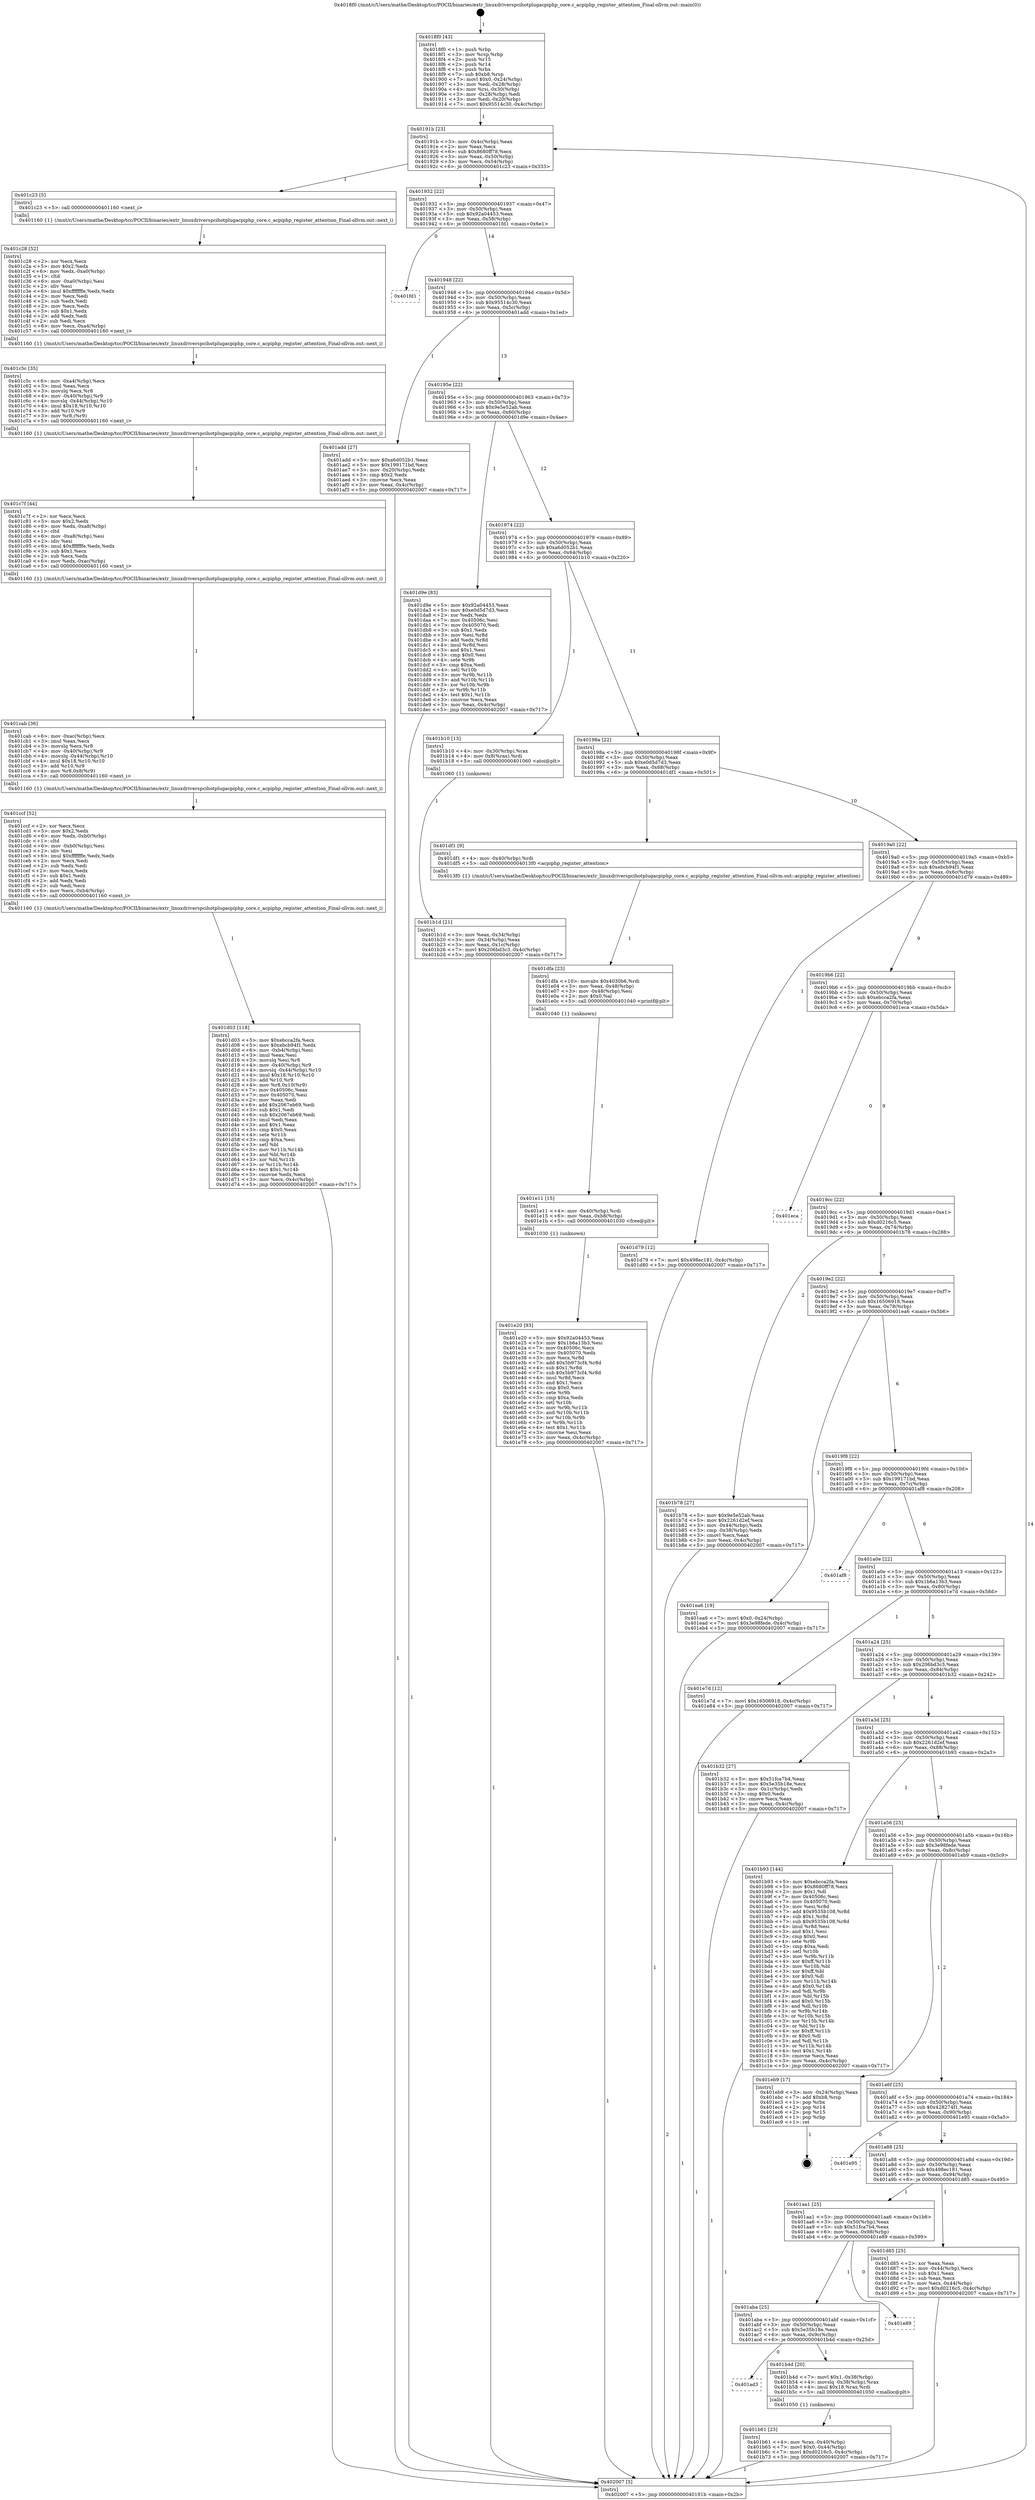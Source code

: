 digraph "0x4018f0" {
  label = "0x4018f0 (/mnt/c/Users/mathe/Desktop/tcc/POCII/binaries/extr_linuxdriverspcihotplugacpiphp_core.c_acpiphp_register_attention_Final-ollvm.out::main(0))"
  labelloc = "t"
  node[shape=record]

  Entry [label="",width=0.3,height=0.3,shape=circle,fillcolor=black,style=filled]
  "0x40191b" [label="{
     0x40191b [23]\l
     | [instrs]\l
     &nbsp;&nbsp;0x40191b \<+3\>: mov -0x4c(%rbp),%eax\l
     &nbsp;&nbsp;0x40191e \<+2\>: mov %eax,%ecx\l
     &nbsp;&nbsp;0x401920 \<+6\>: sub $0x8680ff78,%ecx\l
     &nbsp;&nbsp;0x401926 \<+3\>: mov %eax,-0x50(%rbp)\l
     &nbsp;&nbsp;0x401929 \<+3\>: mov %ecx,-0x54(%rbp)\l
     &nbsp;&nbsp;0x40192c \<+6\>: je 0000000000401c23 \<main+0x333\>\l
  }"]
  "0x401c23" [label="{
     0x401c23 [5]\l
     | [instrs]\l
     &nbsp;&nbsp;0x401c23 \<+5\>: call 0000000000401160 \<next_i\>\l
     | [calls]\l
     &nbsp;&nbsp;0x401160 \{1\} (/mnt/c/Users/mathe/Desktop/tcc/POCII/binaries/extr_linuxdriverspcihotplugacpiphp_core.c_acpiphp_register_attention_Final-ollvm.out::next_i)\l
  }"]
  "0x401932" [label="{
     0x401932 [22]\l
     | [instrs]\l
     &nbsp;&nbsp;0x401932 \<+5\>: jmp 0000000000401937 \<main+0x47\>\l
     &nbsp;&nbsp;0x401937 \<+3\>: mov -0x50(%rbp),%eax\l
     &nbsp;&nbsp;0x40193a \<+5\>: sub $0x92a04453,%eax\l
     &nbsp;&nbsp;0x40193f \<+3\>: mov %eax,-0x58(%rbp)\l
     &nbsp;&nbsp;0x401942 \<+6\>: je 0000000000401fd1 \<main+0x6e1\>\l
  }"]
  Exit [label="",width=0.3,height=0.3,shape=circle,fillcolor=black,style=filled,peripheries=2]
  "0x401fd1" [label="{
     0x401fd1\l
  }", style=dashed]
  "0x401948" [label="{
     0x401948 [22]\l
     | [instrs]\l
     &nbsp;&nbsp;0x401948 \<+5\>: jmp 000000000040194d \<main+0x5d\>\l
     &nbsp;&nbsp;0x40194d \<+3\>: mov -0x50(%rbp),%eax\l
     &nbsp;&nbsp;0x401950 \<+5\>: sub $0x95514c30,%eax\l
     &nbsp;&nbsp;0x401955 \<+3\>: mov %eax,-0x5c(%rbp)\l
     &nbsp;&nbsp;0x401958 \<+6\>: je 0000000000401add \<main+0x1ed\>\l
  }"]
  "0x401e20" [label="{
     0x401e20 [93]\l
     | [instrs]\l
     &nbsp;&nbsp;0x401e20 \<+5\>: mov $0x92a04453,%eax\l
     &nbsp;&nbsp;0x401e25 \<+5\>: mov $0x1b6a13b3,%esi\l
     &nbsp;&nbsp;0x401e2a \<+7\>: mov 0x40506c,%ecx\l
     &nbsp;&nbsp;0x401e31 \<+7\>: mov 0x405070,%edx\l
     &nbsp;&nbsp;0x401e38 \<+3\>: mov %ecx,%r8d\l
     &nbsp;&nbsp;0x401e3b \<+7\>: add $0x5b973cf4,%r8d\l
     &nbsp;&nbsp;0x401e42 \<+4\>: sub $0x1,%r8d\l
     &nbsp;&nbsp;0x401e46 \<+7\>: sub $0x5b973cf4,%r8d\l
     &nbsp;&nbsp;0x401e4d \<+4\>: imul %r8d,%ecx\l
     &nbsp;&nbsp;0x401e51 \<+3\>: and $0x1,%ecx\l
     &nbsp;&nbsp;0x401e54 \<+3\>: cmp $0x0,%ecx\l
     &nbsp;&nbsp;0x401e57 \<+4\>: sete %r9b\l
     &nbsp;&nbsp;0x401e5b \<+3\>: cmp $0xa,%edx\l
     &nbsp;&nbsp;0x401e5e \<+4\>: setl %r10b\l
     &nbsp;&nbsp;0x401e62 \<+3\>: mov %r9b,%r11b\l
     &nbsp;&nbsp;0x401e65 \<+3\>: and %r10b,%r11b\l
     &nbsp;&nbsp;0x401e68 \<+3\>: xor %r10b,%r9b\l
     &nbsp;&nbsp;0x401e6b \<+3\>: or %r9b,%r11b\l
     &nbsp;&nbsp;0x401e6e \<+4\>: test $0x1,%r11b\l
     &nbsp;&nbsp;0x401e72 \<+3\>: cmovne %esi,%eax\l
     &nbsp;&nbsp;0x401e75 \<+3\>: mov %eax,-0x4c(%rbp)\l
     &nbsp;&nbsp;0x401e78 \<+5\>: jmp 0000000000402007 \<main+0x717\>\l
  }"]
  "0x401add" [label="{
     0x401add [27]\l
     | [instrs]\l
     &nbsp;&nbsp;0x401add \<+5\>: mov $0xa6d052b1,%eax\l
     &nbsp;&nbsp;0x401ae2 \<+5\>: mov $0x199171bd,%ecx\l
     &nbsp;&nbsp;0x401ae7 \<+3\>: mov -0x20(%rbp),%edx\l
     &nbsp;&nbsp;0x401aea \<+3\>: cmp $0x2,%edx\l
     &nbsp;&nbsp;0x401aed \<+3\>: cmovne %ecx,%eax\l
     &nbsp;&nbsp;0x401af0 \<+3\>: mov %eax,-0x4c(%rbp)\l
     &nbsp;&nbsp;0x401af3 \<+5\>: jmp 0000000000402007 \<main+0x717\>\l
  }"]
  "0x40195e" [label="{
     0x40195e [22]\l
     | [instrs]\l
     &nbsp;&nbsp;0x40195e \<+5\>: jmp 0000000000401963 \<main+0x73\>\l
     &nbsp;&nbsp;0x401963 \<+3\>: mov -0x50(%rbp),%eax\l
     &nbsp;&nbsp;0x401966 \<+5\>: sub $0x9e5e52ab,%eax\l
     &nbsp;&nbsp;0x40196b \<+3\>: mov %eax,-0x60(%rbp)\l
     &nbsp;&nbsp;0x40196e \<+6\>: je 0000000000401d9e \<main+0x4ae\>\l
  }"]
  "0x402007" [label="{
     0x402007 [5]\l
     | [instrs]\l
     &nbsp;&nbsp;0x402007 \<+5\>: jmp 000000000040191b \<main+0x2b\>\l
  }"]
  "0x4018f0" [label="{
     0x4018f0 [43]\l
     | [instrs]\l
     &nbsp;&nbsp;0x4018f0 \<+1\>: push %rbp\l
     &nbsp;&nbsp;0x4018f1 \<+3\>: mov %rsp,%rbp\l
     &nbsp;&nbsp;0x4018f4 \<+2\>: push %r15\l
     &nbsp;&nbsp;0x4018f6 \<+2\>: push %r14\l
     &nbsp;&nbsp;0x4018f8 \<+1\>: push %rbx\l
     &nbsp;&nbsp;0x4018f9 \<+7\>: sub $0xb8,%rsp\l
     &nbsp;&nbsp;0x401900 \<+7\>: movl $0x0,-0x24(%rbp)\l
     &nbsp;&nbsp;0x401907 \<+3\>: mov %edi,-0x28(%rbp)\l
     &nbsp;&nbsp;0x40190a \<+4\>: mov %rsi,-0x30(%rbp)\l
     &nbsp;&nbsp;0x40190e \<+3\>: mov -0x28(%rbp),%edi\l
     &nbsp;&nbsp;0x401911 \<+3\>: mov %edi,-0x20(%rbp)\l
     &nbsp;&nbsp;0x401914 \<+7\>: movl $0x95514c30,-0x4c(%rbp)\l
  }"]
  "0x401e11" [label="{
     0x401e11 [15]\l
     | [instrs]\l
     &nbsp;&nbsp;0x401e11 \<+4\>: mov -0x40(%rbp),%rdi\l
     &nbsp;&nbsp;0x401e15 \<+6\>: mov %eax,-0xb8(%rbp)\l
     &nbsp;&nbsp;0x401e1b \<+5\>: call 0000000000401030 \<free@plt\>\l
     | [calls]\l
     &nbsp;&nbsp;0x401030 \{1\} (unknown)\l
  }"]
  "0x401d9e" [label="{
     0x401d9e [83]\l
     | [instrs]\l
     &nbsp;&nbsp;0x401d9e \<+5\>: mov $0x92a04453,%eax\l
     &nbsp;&nbsp;0x401da3 \<+5\>: mov $0xe0d5d7d3,%ecx\l
     &nbsp;&nbsp;0x401da8 \<+2\>: xor %edx,%edx\l
     &nbsp;&nbsp;0x401daa \<+7\>: mov 0x40506c,%esi\l
     &nbsp;&nbsp;0x401db1 \<+7\>: mov 0x405070,%edi\l
     &nbsp;&nbsp;0x401db8 \<+3\>: sub $0x1,%edx\l
     &nbsp;&nbsp;0x401dbb \<+3\>: mov %esi,%r8d\l
     &nbsp;&nbsp;0x401dbe \<+3\>: add %edx,%r8d\l
     &nbsp;&nbsp;0x401dc1 \<+4\>: imul %r8d,%esi\l
     &nbsp;&nbsp;0x401dc5 \<+3\>: and $0x1,%esi\l
     &nbsp;&nbsp;0x401dc8 \<+3\>: cmp $0x0,%esi\l
     &nbsp;&nbsp;0x401dcb \<+4\>: sete %r9b\l
     &nbsp;&nbsp;0x401dcf \<+3\>: cmp $0xa,%edi\l
     &nbsp;&nbsp;0x401dd2 \<+4\>: setl %r10b\l
     &nbsp;&nbsp;0x401dd6 \<+3\>: mov %r9b,%r11b\l
     &nbsp;&nbsp;0x401dd9 \<+3\>: and %r10b,%r11b\l
     &nbsp;&nbsp;0x401ddc \<+3\>: xor %r10b,%r9b\l
     &nbsp;&nbsp;0x401ddf \<+3\>: or %r9b,%r11b\l
     &nbsp;&nbsp;0x401de2 \<+4\>: test $0x1,%r11b\l
     &nbsp;&nbsp;0x401de6 \<+3\>: cmovne %ecx,%eax\l
     &nbsp;&nbsp;0x401de9 \<+3\>: mov %eax,-0x4c(%rbp)\l
     &nbsp;&nbsp;0x401dec \<+5\>: jmp 0000000000402007 \<main+0x717\>\l
  }"]
  "0x401974" [label="{
     0x401974 [22]\l
     | [instrs]\l
     &nbsp;&nbsp;0x401974 \<+5\>: jmp 0000000000401979 \<main+0x89\>\l
     &nbsp;&nbsp;0x401979 \<+3\>: mov -0x50(%rbp),%eax\l
     &nbsp;&nbsp;0x40197c \<+5\>: sub $0xa6d052b1,%eax\l
     &nbsp;&nbsp;0x401981 \<+3\>: mov %eax,-0x64(%rbp)\l
     &nbsp;&nbsp;0x401984 \<+6\>: je 0000000000401b10 \<main+0x220\>\l
  }"]
  "0x401dfa" [label="{
     0x401dfa [23]\l
     | [instrs]\l
     &nbsp;&nbsp;0x401dfa \<+10\>: movabs $0x4030b6,%rdi\l
     &nbsp;&nbsp;0x401e04 \<+3\>: mov %eax,-0x48(%rbp)\l
     &nbsp;&nbsp;0x401e07 \<+3\>: mov -0x48(%rbp),%esi\l
     &nbsp;&nbsp;0x401e0a \<+2\>: mov $0x0,%al\l
     &nbsp;&nbsp;0x401e0c \<+5\>: call 0000000000401040 \<printf@plt\>\l
     | [calls]\l
     &nbsp;&nbsp;0x401040 \{1\} (unknown)\l
  }"]
  "0x401b10" [label="{
     0x401b10 [13]\l
     | [instrs]\l
     &nbsp;&nbsp;0x401b10 \<+4\>: mov -0x30(%rbp),%rax\l
     &nbsp;&nbsp;0x401b14 \<+4\>: mov 0x8(%rax),%rdi\l
     &nbsp;&nbsp;0x401b18 \<+5\>: call 0000000000401060 \<atoi@plt\>\l
     | [calls]\l
     &nbsp;&nbsp;0x401060 \{1\} (unknown)\l
  }"]
  "0x40198a" [label="{
     0x40198a [22]\l
     | [instrs]\l
     &nbsp;&nbsp;0x40198a \<+5\>: jmp 000000000040198f \<main+0x9f\>\l
     &nbsp;&nbsp;0x40198f \<+3\>: mov -0x50(%rbp),%eax\l
     &nbsp;&nbsp;0x401992 \<+5\>: sub $0xe0d5d7d3,%eax\l
     &nbsp;&nbsp;0x401997 \<+3\>: mov %eax,-0x68(%rbp)\l
     &nbsp;&nbsp;0x40199a \<+6\>: je 0000000000401df1 \<main+0x501\>\l
  }"]
  "0x401b1d" [label="{
     0x401b1d [21]\l
     | [instrs]\l
     &nbsp;&nbsp;0x401b1d \<+3\>: mov %eax,-0x34(%rbp)\l
     &nbsp;&nbsp;0x401b20 \<+3\>: mov -0x34(%rbp),%eax\l
     &nbsp;&nbsp;0x401b23 \<+3\>: mov %eax,-0x1c(%rbp)\l
     &nbsp;&nbsp;0x401b26 \<+7\>: movl $0x206bd3c3,-0x4c(%rbp)\l
     &nbsp;&nbsp;0x401b2d \<+5\>: jmp 0000000000402007 \<main+0x717\>\l
  }"]
  "0x401d03" [label="{
     0x401d03 [118]\l
     | [instrs]\l
     &nbsp;&nbsp;0x401d03 \<+5\>: mov $0xebcca2fa,%ecx\l
     &nbsp;&nbsp;0x401d08 \<+5\>: mov $0xebcb94f1,%edx\l
     &nbsp;&nbsp;0x401d0d \<+6\>: mov -0xb4(%rbp),%esi\l
     &nbsp;&nbsp;0x401d13 \<+3\>: imul %eax,%esi\l
     &nbsp;&nbsp;0x401d16 \<+3\>: movslq %esi,%r8\l
     &nbsp;&nbsp;0x401d19 \<+4\>: mov -0x40(%rbp),%r9\l
     &nbsp;&nbsp;0x401d1d \<+4\>: movslq -0x44(%rbp),%r10\l
     &nbsp;&nbsp;0x401d21 \<+4\>: imul $0x18,%r10,%r10\l
     &nbsp;&nbsp;0x401d25 \<+3\>: add %r10,%r9\l
     &nbsp;&nbsp;0x401d28 \<+4\>: mov %r8,0x10(%r9)\l
     &nbsp;&nbsp;0x401d2c \<+7\>: mov 0x40506c,%eax\l
     &nbsp;&nbsp;0x401d33 \<+7\>: mov 0x405070,%esi\l
     &nbsp;&nbsp;0x401d3a \<+2\>: mov %eax,%edi\l
     &nbsp;&nbsp;0x401d3c \<+6\>: add $0x2067eb69,%edi\l
     &nbsp;&nbsp;0x401d42 \<+3\>: sub $0x1,%edi\l
     &nbsp;&nbsp;0x401d45 \<+6\>: sub $0x2067eb69,%edi\l
     &nbsp;&nbsp;0x401d4b \<+3\>: imul %edi,%eax\l
     &nbsp;&nbsp;0x401d4e \<+3\>: and $0x1,%eax\l
     &nbsp;&nbsp;0x401d51 \<+3\>: cmp $0x0,%eax\l
     &nbsp;&nbsp;0x401d54 \<+4\>: sete %r11b\l
     &nbsp;&nbsp;0x401d58 \<+3\>: cmp $0xa,%esi\l
     &nbsp;&nbsp;0x401d5b \<+3\>: setl %bl\l
     &nbsp;&nbsp;0x401d5e \<+3\>: mov %r11b,%r14b\l
     &nbsp;&nbsp;0x401d61 \<+3\>: and %bl,%r14b\l
     &nbsp;&nbsp;0x401d64 \<+3\>: xor %bl,%r11b\l
     &nbsp;&nbsp;0x401d67 \<+3\>: or %r11b,%r14b\l
     &nbsp;&nbsp;0x401d6a \<+4\>: test $0x1,%r14b\l
     &nbsp;&nbsp;0x401d6e \<+3\>: cmovne %edx,%ecx\l
     &nbsp;&nbsp;0x401d71 \<+3\>: mov %ecx,-0x4c(%rbp)\l
     &nbsp;&nbsp;0x401d74 \<+5\>: jmp 0000000000402007 \<main+0x717\>\l
  }"]
  "0x401df1" [label="{
     0x401df1 [9]\l
     | [instrs]\l
     &nbsp;&nbsp;0x401df1 \<+4\>: mov -0x40(%rbp),%rdi\l
     &nbsp;&nbsp;0x401df5 \<+5\>: call 00000000004013f0 \<acpiphp_register_attention\>\l
     | [calls]\l
     &nbsp;&nbsp;0x4013f0 \{1\} (/mnt/c/Users/mathe/Desktop/tcc/POCII/binaries/extr_linuxdriverspcihotplugacpiphp_core.c_acpiphp_register_attention_Final-ollvm.out::acpiphp_register_attention)\l
  }"]
  "0x4019a0" [label="{
     0x4019a0 [22]\l
     | [instrs]\l
     &nbsp;&nbsp;0x4019a0 \<+5\>: jmp 00000000004019a5 \<main+0xb5\>\l
     &nbsp;&nbsp;0x4019a5 \<+3\>: mov -0x50(%rbp),%eax\l
     &nbsp;&nbsp;0x4019a8 \<+5\>: sub $0xebcb94f1,%eax\l
     &nbsp;&nbsp;0x4019ad \<+3\>: mov %eax,-0x6c(%rbp)\l
     &nbsp;&nbsp;0x4019b0 \<+6\>: je 0000000000401d79 \<main+0x489\>\l
  }"]
  "0x401ccf" [label="{
     0x401ccf [52]\l
     | [instrs]\l
     &nbsp;&nbsp;0x401ccf \<+2\>: xor %ecx,%ecx\l
     &nbsp;&nbsp;0x401cd1 \<+5\>: mov $0x2,%edx\l
     &nbsp;&nbsp;0x401cd6 \<+6\>: mov %edx,-0xb0(%rbp)\l
     &nbsp;&nbsp;0x401cdc \<+1\>: cltd\l
     &nbsp;&nbsp;0x401cdd \<+6\>: mov -0xb0(%rbp),%esi\l
     &nbsp;&nbsp;0x401ce3 \<+2\>: idiv %esi\l
     &nbsp;&nbsp;0x401ce5 \<+6\>: imul $0xfffffffe,%edx,%edx\l
     &nbsp;&nbsp;0x401ceb \<+2\>: mov %ecx,%edi\l
     &nbsp;&nbsp;0x401ced \<+2\>: sub %edx,%edi\l
     &nbsp;&nbsp;0x401cef \<+2\>: mov %ecx,%edx\l
     &nbsp;&nbsp;0x401cf1 \<+3\>: sub $0x1,%edx\l
     &nbsp;&nbsp;0x401cf4 \<+2\>: add %edx,%edi\l
     &nbsp;&nbsp;0x401cf6 \<+2\>: sub %edi,%ecx\l
     &nbsp;&nbsp;0x401cf8 \<+6\>: mov %ecx,-0xb4(%rbp)\l
     &nbsp;&nbsp;0x401cfe \<+5\>: call 0000000000401160 \<next_i\>\l
     | [calls]\l
     &nbsp;&nbsp;0x401160 \{1\} (/mnt/c/Users/mathe/Desktop/tcc/POCII/binaries/extr_linuxdriverspcihotplugacpiphp_core.c_acpiphp_register_attention_Final-ollvm.out::next_i)\l
  }"]
  "0x401d79" [label="{
     0x401d79 [12]\l
     | [instrs]\l
     &nbsp;&nbsp;0x401d79 \<+7\>: movl $0x498ec181,-0x4c(%rbp)\l
     &nbsp;&nbsp;0x401d80 \<+5\>: jmp 0000000000402007 \<main+0x717\>\l
  }"]
  "0x4019b6" [label="{
     0x4019b6 [22]\l
     | [instrs]\l
     &nbsp;&nbsp;0x4019b6 \<+5\>: jmp 00000000004019bb \<main+0xcb\>\l
     &nbsp;&nbsp;0x4019bb \<+3\>: mov -0x50(%rbp),%eax\l
     &nbsp;&nbsp;0x4019be \<+5\>: sub $0xebcca2fa,%eax\l
     &nbsp;&nbsp;0x4019c3 \<+3\>: mov %eax,-0x70(%rbp)\l
     &nbsp;&nbsp;0x4019c6 \<+6\>: je 0000000000401eca \<main+0x5da\>\l
  }"]
  "0x401cab" [label="{
     0x401cab [36]\l
     | [instrs]\l
     &nbsp;&nbsp;0x401cab \<+6\>: mov -0xac(%rbp),%ecx\l
     &nbsp;&nbsp;0x401cb1 \<+3\>: imul %eax,%ecx\l
     &nbsp;&nbsp;0x401cb4 \<+3\>: movslq %ecx,%r8\l
     &nbsp;&nbsp;0x401cb7 \<+4\>: mov -0x40(%rbp),%r9\l
     &nbsp;&nbsp;0x401cbb \<+4\>: movslq -0x44(%rbp),%r10\l
     &nbsp;&nbsp;0x401cbf \<+4\>: imul $0x18,%r10,%r10\l
     &nbsp;&nbsp;0x401cc3 \<+3\>: add %r10,%r9\l
     &nbsp;&nbsp;0x401cc6 \<+4\>: mov %r8,0x8(%r9)\l
     &nbsp;&nbsp;0x401cca \<+5\>: call 0000000000401160 \<next_i\>\l
     | [calls]\l
     &nbsp;&nbsp;0x401160 \{1\} (/mnt/c/Users/mathe/Desktop/tcc/POCII/binaries/extr_linuxdriverspcihotplugacpiphp_core.c_acpiphp_register_attention_Final-ollvm.out::next_i)\l
  }"]
  "0x401eca" [label="{
     0x401eca\l
  }", style=dashed]
  "0x4019cc" [label="{
     0x4019cc [22]\l
     | [instrs]\l
     &nbsp;&nbsp;0x4019cc \<+5\>: jmp 00000000004019d1 \<main+0xe1\>\l
     &nbsp;&nbsp;0x4019d1 \<+3\>: mov -0x50(%rbp),%eax\l
     &nbsp;&nbsp;0x4019d4 \<+5\>: sub $0xd0216c5,%eax\l
     &nbsp;&nbsp;0x4019d9 \<+3\>: mov %eax,-0x74(%rbp)\l
     &nbsp;&nbsp;0x4019dc \<+6\>: je 0000000000401b78 \<main+0x288\>\l
  }"]
  "0x401c7f" [label="{
     0x401c7f [44]\l
     | [instrs]\l
     &nbsp;&nbsp;0x401c7f \<+2\>: xor %ecx,%ecx\l
     &nbsp;&nbsp;0x401c81 \<+5\>: mov $0x2,%edx\l
     &nbsp;&nbsp;0x401c86 \<+6\>: mov %edx,-0xa8(%rbp)\l
     &nbsp;&nbsp;0x401c8c \<+1\>: cltd\l
     &nbsp;&nbsp;0x401c8d \<+6\>: mov -0xa8(%rbp),%esi\l
     &nbsp;&nbsp;0x401c93 \<+2\>: idiv %esi\l
     &nbsp;&nbsp;0x401c95 \<+6\>: imul $0xfffffffe,%edx,%edx\l
     &nbsp;&nbsp;0x401c9b \<+3\>: sub $0x1,%ecx\l
     &nbsp;&nbsp;0x401c9e \<+2\>: sub %ecx,%edx\l
     &nbsp;&nbsp;0x401ca0 \<+6\>: mov %edx,-0xac(%rbp)\l
     &nbsp;&nbsp;0x401ca6 \<+5\>: call 0000000000401160 \<next_i\>\l
     | [calls]\l
     &nbsp;&nbsp;0x401160 \{1\} (/mnt/c/Users/mathe/Desktop/tcc/POCII/binaries/extr_linuxdriverspcihotplugacpiphp_core.c_acpiphp_register_attention_Final-ollvm.out::next_i)\l
  }"]
  "0x401b78" [label="{
     0x401b78 [27]\l
     | [instrs]\l
     &nbsp;&nbsp;0x401b78 \<+5\>: mov $0x9e5e52ab,%eax\l
     &nbsp;&nbsp;0x401b7d \<+5\>: mov $0x2261d2ef,%ecx\l
     &nbsp;&nbsp;0x401b82 \<+3\>: mov -0x44(%rbp),%edx\l
     &nbsp;&nbsp;0x401b85 \<+3\>: cmp -0x38(%rbp),%edx\l
     &nbsp;&nbsp;0x401b88 \<+3\>: cmovl %ecx,%eax\l
     &nbsp;&nbsp;0x401b8b \<+3\>: mov %eax,-0x4c(%rbp)\l
     &nbsp;&nbsp;0x401b8e \<+5\>: jmp 0000000000402007 \<main+0x717\>\l
  }"]
  "0x4019e2" [label="{
     0x4019e2 [22]\l
     | [instrs]\l
     &nbsp;&nbsp;0x4019e2 \<+5\>: jmp 00000000004019e7 \<main+0xf7\>\l
     &nbsp;&nbsp;0x4019e7 \<+3\>: mov -0x50(%rbp),%eax\l
     &nbsp;&nbsp;0x4019ea \<+5\>: sub $0x16506918,%eax\l
     &nbsp;&nbsp;0x4019ef \<+3\>: mov %eax,-0x78(%rbp)\l
     &nbsp;&nbsp;0x4019f2 \<+6\>: je 0000000000401ea6 \<main+0x5b6\>\l
  }"]
  "0x401c5c" [label="{
     0x401c5c [35]\l
     | [instrs]\l
     &nbsp;&nbsp;0x401c5c \<+6\>: mov -0xa4(%rbp),%ecx\l
     &nbsp;&nbsp;0x401c62 \<+3\>: imul %eax,%ecx\l
     &nbsp;&nbsp;0x401c65 \<+3\>: movslq %ecx,%r8\l
     &nbsp;&nbsp;0x401c68 \<+4\>: mov -0x40(%rbp),%r9\l
     &nbsp;&nbsp;0x401c6c \<+4\>: movslq -0x44(%rbp),%r10\l
     &nbsp;&nbsp;0x401c70 \<+4\>: imul $0x18,%r10,%r10\l
     &nbsp;&nbsp;0x401c74 \<+3\>: add %r10,%r9\l
     &nbsp;&nbsp;0x401c77 \<+3\>: mov %r8,(%r9)\l
     &nbsp;&nbsp;0x401c7a \<+5\>: call 0000000000401160 \<next_i\>\l
     | [calls]\l
     &nbsp;&nbsp;0x401160 \{1\} (/mnt/c/Users/mathe/Desktop/tcc/POCII/binaries/extr_linuxdriverspcihotplugacpiphp_core.c_acpiphp_register_attention_Final-ollvm.out::next_i)\l
  }"]
  "0x401ea6" [label="{
     0x401ea6 [19]\l
     | [instrs]\l
     &nbsp;&nbsp;0x401ea6 \<+7\>: movl $0x0,-0x24(%rbp)\l
     &nbsp;&nbsp;0x401ead \<+7\>: movl $0x3e98fede,-0x4c(%rbp)\l
     &nbsp;&nbsp;0x401eb4 \<+5\>: jmp 0000000000402007 \<main+0x717\>\l
  }"]
  "0x4019f8" [label="{
     0x4019f8 [22]\l
     | [instrs]\l
     &nbsp;&nbsp;0x4019f8 \<+5\>: jmp 00000000004019fd \<main+0x10d\>\l
     &nbsp;&nbsp;0x4019fd \<+3\>: mov -0x50(%rbp),%eax\l
     &nbsp;&nbsp;0x401a00 \<+5\>: sub $0x199171bd,%eax\l
     &nbsp;&nbsp;0x401a05 \<+3\>: mov %eax,-0x7c(%rbp)\l
     &nbsp;&nbsp;0x401a08 \<+6\>: je 0000000000401af8 \<main+0x208\>\l
  }"]
  "0x401c28" [label="{
     0x401c28 [52]\l
     | [instrs]\l
     &nbsp;&nbsp;0x401c28 \<+2\>: xor %ecx,%ecx\l
     &nbsp;&nbsp;0x401c2a \<+5\>: mov $0x2,%edx\l
     &nbsp;&nbsp;0x401c2f \<+6\>: mov %edx,-0xa0(%rbp)\l
     &nbsp;&nbsp;0x401c35 \<+1\>: cltd\l
     &nbsp;&nbsp;0x401c36 \<+6\>: mov -0xa0(%rbp),%esi\l
     &nbsp;&nbsp;0x401c3c \<+2\>: idiv %esi\l
     &nbsp;&nbsp;0x401c3e \<+6\>: imul $0xfffffffe,%edx,%edx\l
     &nbsp;&nbsp;0x401c44 \<+2\>: mov %ecx,%edi\l
     &nbsp;&nbsp;0x401c46 \<+2\>: sub %edx,%edi\l
     &nbsp;&nbsp;0x401c48 \<+2\>: mov %ecx,%edx\l
     &nbsp;&nbsp;0x401c4a \<+3\>: sub $0x1,%edx\l
     &nbsp;&nbsp;0x401c4d \<+2\>: add %edx,%edi\l
     &nbsp;&nbsp;0x401c4f \<+2\>: sub %edi,%ecx\l
     &nbsp;&nbsp;0x401c51 \<+6\>: mov %ecx,-0xa4(%rbp)\l
     &nbsp;&nbsp;0x401c57 \<+5\>: call 0000000000401160 \<next_i\>\l
     | [calls]\l
     &nbsp;&nbsp;0x401160 \{1\} (/mnt/c/Users/mathe/Desktop/tcc/POCII/binaries/extr_linuxdriverspcihotplugacpiphp_core.c_acpiphp_register_attention_Final-ollvm.out::next_i)\l
  }"]
  "0x401af8" [label="{
     0x401af8\l
  }", style=dashed]
  "0x401a0e" [label="{
     0x401a0e [22]\l
     | [instrs]\l
     &nbsp;&nbsp;0x401a0e \<+5\>: jmp 0000000000401a13 \<main+0x123\>\l
     &nbsp;&nbsp;0x401a13 \<+3\>: mov -0x50(%rbp),%eax\l
     &nbsp;&nbsp;0x401a16 \<+5\>: sub $0x1b6a13b3,%eax\l
     &nbsp;&nbsp;0x401a1b \<+3\>: mov %eax,-0x80(%rbp)\l
     &nbsp;&nbsp;0x401a1e \<+6\>: je 0000000000401e7d \<main+0x58d\>\l
  }"]
  "0x401b61" [label="{
     0x401b61 [23]\l
     | [instrs]\l
     &nbsp;&nbsp;0x401b61 \<+4\>: mov %rax,-0x40(%rbp)\l
     &nbsp;&nbsp;0x401b65 \<+7\>: movl $0x0,-0x44(%rbp)\l
     &nbsp;&nbsp;0x401b6c \<+7\>: movl $0xd0216c5,-0x4c(%rbp)\l
     &nbsp;&nbsp;0x401b73 \<+5\>: jmp 0000000000402007 \<main+0x717\>\l
  }"]
  "0x401e7d" [label="{
     0x401e7d [12]\l
     | [instrs]\l
     &nbsp;&nbsp;0x401e7d \<+7\>: movl $0x16506918,-0x4c(%rbp)\l
     &nbsp;&nbsp;0x401e84 \<+5\>: jmp 0000000000402007 \<main+0x717\>\l
  }"]
  "0x401a24" [label="{
     0x401a24 [25]\l
     | [instrs]\l
     &nbsp;&nbsp;0x401a24 \<+5\>: jmp 0000000000401a29 \<main+0x139\>\l
     &nbsp;&nbsp;0x401a29 \<+3\>: mov -0x50(%rbp),%eax\l
     &nbsp;&nbsp;0x401a2c \<+5\>: sub $0x206bd3c3,%eax\l
     &nbsp;&nbsp;0x401a31 \<+6\>: mov %eax,-0x84(%rbp)\l
     &nbsp;&nbsp;0x401a37 \<+6\>: je 0000000000401b32 \<main+0x242\>\l
  }"]
  "0x401ad3" [label="{
     0x401ad3\l
  }", style=dashed]
  "0x401b32" [label="{
     0x401b32 [27]\l
     | [instrs]\l
     &nbsp;&nbsp;0x401b32 \<+5\>: mov $0x51fca7b4,%eax\l
     &nbsp;&nbsp;0x401b37 \<+5\>: mov $0x5e35b18e,%ecx\l
     &nbsp;&nbsp;0x401b3c \<+3\>: mov -0x1c(%rbp),%edx\l
     &nbsp;&nbsp;0x401b3f \<+3\>: cmp $0x0,%edx\l
     &nbsp;&nbsp;0x401b42 \<+3\>: cmove %ecx,%eax\l
     &nbsp;&nbsp;0x401b45 \<+3\>: mov %eax,-0x4c(%rbp)\l
     &nbsp;&nbsp;0x401b48 \<+5\>: jmp 0000000000402007 \<main+0x717\>\l
  }"]
  "0x401a3d" [label="{
     0x401a3d [25]\l
     | [instrs]\l
     &nbsp;&nbsp;0x401a3d \<+5\>: jmp 0000000000401a42 \<main+0x152\>\l
     &nbsp;&nbsp;0x401a42 \<+3\>: mov -0x50(%rbp),%eax\l
     &nbsp;&nbsp;0x401a45 \<+5\>: sub $0x2261d2ef,%eax\l
     &nbsp;&nbsp;0x401a4a \<+6\>: mov %eax,-0x88(%rbp)\l
     &nbsp;&nbsp;0x401a50 \<+6\>: je 0000000000401b93 \<main+0x2a3\>\l
  }"]
  "0x401b4d" [label="{
     0x401b4d [20]\l
     | [instrs]\l
     &nbsp;&nbsp;0x401b4d \<+7\>: movl $0x1,-0x38(%rbp)\l
     &nbsp;&nbsp;0x401b54 \<+4\>: movslq -0x38(%rbp),%rax\l
     &nbsp;&nbsp;0x401b58 \<+4\>: imul $0x18,%rax,%rdi\l
     &nbsp;&nbsp;0x401b5c \<+5\>: call 0000000000401050 \<malloc@plt\>\l
     | [calls]\l
     &nbsp;&nbsp;0x401050 \{1\} (unknown)\l
  }"]
  "0x401b93" [label="{
     0x401b93 [144]\l
     | [instrs]\l
     &nbsp;&nbsp;0x401b93 \<+5\>: mov $0xebcca2fa,%eax\l
     &nbsp;&nbsp;0x401b98 \<+5\>: mov $0x8680ff78,%ecx\l
     &nbsp;&nbsp;0x401b9d \<+2\>: mov $0x1,%dl\l
     &nbsp;&nbsp;0x401b9f \<+7\>: mov 0x40506c,%esi\l
     &nbsp;&nbsp;0x401ba6 \<+7\>: mov 0x405070,%edi\l
     &nbsp;&nbsp;0x401bad \<+3\>: mov %esi,%r8d\l
     &nbsp;&nbsp;0x401bb0 \<+7\>: add $0x9535b108,%r8d\l
     &nbsp;&nbsp;0x401bb7 \<+4\>: sub $0x1,%r8d\l
     &nbsp;&nbsp;0x401bbb \<+7\>: sub $0x9535b108,%r8d\l
     &nbsp;&nbsp;0x401bc2 \<+4\>: imul %r8d,%esi\l
     &nbsp;&nbsp;0x401bc6 \<+3\>: and $0x1,%esi\l
     &nbsp;&nbsp;0x401bc9 \<+3\>: cmp $0x0,%esi\l
     &nbsp;&nbsp;0x401bcc \<+4\>: sete %r9b\l
     &nbsp;&nbsp;0x401bd0 \<+3\>: cmp $0xa,%edi\l
     &nbsp;&nbsp;0x401bd3 \<+4\>: setl %r10b\l
     &nbsp;&nbsp;0x401bd7 \<+3\>: mov %r9b,%r11b\l
     &nbsp;&nbsp;0x401bda \<+4\>: xor $0xff,%r11b\l
     &nbsp;&nbsp;0x401bde \<+3\>: mov %r10b,%bl\l
     &nbsp;&nbsp;0x401be1 \<+3\>: xor $0xff,%bl\l
     &nbsp;&nbsp;0x401be4 \<+3\>: xor $0x0,%dl\l
     &nbsp;&nbsp;0x401be7 \<+3\>: mov %r11b,%r14b\l
     &nbsp;&nbsp;0x401bea \<+4\>: and $0x0,%r14b\l
     &nbsp;&nbsp;0x401bee \<+3\>: and %dl,%r9b\l
     &nbsp;&nbsp;0x401bf1 \<+3\>: mov %bl,%r15b\l
     &nbsp;&nbsp;0x401bf4 \<+4\>: and $0x0,%r15b\l
     &nbsp;&nbsp;0x401bf8 \<+3\>: and %dl,%r10b\l
     &nbsp;&nbsp;0x401bfb \<+3\>: or %r9b,%r14b\l
     &nbsp;&nbsp;0x401bfe \<+3\>: or %r10b,%r15b\l
     &nbsp;&nbsp;0x401c01 \<+3\>: xor %r15b,%r14b\l
     &nbsp;&nbsp;0x401c04 \<+3\>: or %bl,%r11b\l
     &nbsp;&nbsp;0x401c07 \<+4\>: xor $0xff,%r11b\l
     &nbsp;&nbsp;0x401c0b \<+3\>: or $0x0,%dl\l
     &nbsp;&nbsp;0x401c0e \<+3\>: and %dl,%r11b\l
     &nbsp;&nbsp;0x401c11 \<+3\>: or %r11b,%r14b\l
     &nbsp;&nbsp;0x401c14 \<+4\>: test $0x1,%r14b\l
     &nbsp;&nbsp;0x401c18 \<+3\>: cmovne %ecx,%eax\l
     &nbsp;&nbsp;0x401c1b \<+3\>: mov %eax,-0x4c(%rbp)\l
     &nbsp;&nbsp;0x401c1e \<+5\>: jmp 0000000000402007 \<main+0x717\>\l
  }"]
  "0x401a56" [label="{
     0x401a56 [25]\l
     | [instrs]\l
     &nbsp;&nbsp;0x401a56 \<+5\>: jmp 0000000000401a5b \<main+0x16b\>\l
     &nbsp;&nbsp;0x401a5b \<+3\>: mov -0x50(%rbp),%eax\l
     &nbsp;&nbsp;0x401a5e \<+5\>: sub $0x3e98fede,%eax\l
     &nbsp;&nbsp;0x401a63 \<+6\>: mov %eax,-0x8c(%rbp)\l
     &nbsp;&nbsp;0x401a69 \<+6\>: je 0000000000401eb9 \<main+0x5c9\>\l
  }"]
  "0x401aba" [label="{
     0x401aba [25]\l
     | [instrs]\l
     &nbsp;&nbsp;0x401aba \<+5\>: jmp 0000000000401abf \<main+0x1cf\>\l
     &nbsp;&nbsp;0x401abf \<+3\>: mov -0x50(%rbp),%eax\l
     &nbsp;&nbsp;0x401ac2 \<+5\>: sub $0x5e35b18e,%eax\l
     &nbsp;&nbsp;0x401ac7 \<+6\>: mov %eax,-0x9c(%rbp)\l
     &nbsp;&nbsp;0x401acd \<+6\>: je 0000000000401b4d \<main+0x25d\>\l
  }"]
  "0x401eb9" [label="{
     0x401eb9 [17]\l
     | [instrs]\l
     &nbsp;&nbsp;0x401eb9 \<+3\>: mov -0x24(%rbp),%eax\l
     &nbsp;&nbsp;0x401ebc \<+7\>: add $0xb8,%rsp\l
     &nbsp;&nbsp;0x401ec3 \<+1\>: pop %rbx\l
     &nbsp;&nbsp;0x401ec4 \<+2\>: pop %r14\l
     &nbsp;&nbsp;0x401ec6 \<+2\>: pop %r15\l
     &nbsp;&nbsp;0x401ec8 \<+1\>: pop %rbp\l
     &nbsp;&nbsp;0x401ec9 \<+1\>: ret\l
  }"]
  "0x401a6f" [label="{
     0x401a6f [25]\l
     | [instrs]\l
     &nbsp;&nbsp;0x401a6f \<+5\>: jmp 0000000000401a74 \<main+0x184\>\l
     &nbsp;&nbsp;0x401a74 \<+3\>: mov -0x50(%rbp),%eax\l
     &nbsp;&nbsp;0x401a77 \<+5\>: sub $0x428274f1,%eax\l
     &nbsp;&nbsp;0x401a7c \<+6\>: mov %eax,-0x90(%rbp)\l
     &nbsp;&nbsp;0x401a82 \<+6\>: je 0000000000401e95 \<main+0x5a5\>\l
  }"]
  "0x401e89" [label="{
     0x401e89\l
  }", style=dashed]
  "0x401e95" [label="{
     0x401e95\l
  }", style=dashed]
  "0x401a88" [label="{
     0x401a88 [25]\l
     | [instrs]\l
     &nbsp;&nbsp;0x401a88 \<+5\>: jmp 0000000000401a8d \<main+0x19d\>\l
     &nbsp;&nbsp;0x401a8d \<+3\>: mov -0x50(%rbp),%eax\l
     &nbsp;&nbsp;0x401a90 \<+5\>: sub $0x498ec181,%eax\l
     &nbsp;&nbsp;0x401a95 \<+6\>: mov %eax,-0x94(%rbp)\l
     &nbsp;&nbsp;0x401a9b \<+6\>: je 0000000000401d85 \<main+0x495\>\l
  }"]
  "0x401aa1" [label="{
     0x401aa1 [25]\l
     | [instrs]\l
     &nbsp;&nbsp;0x401aa1 \<+5\>: jmp 0000000000401aa6 \<main+0x1b6\>\l
     &nbsp;&nbsp;0x401aa6 \<+3\>: mov -0x50(%rbp),%eax\l
     &nbsp;&nbsp;0x401aa9 \<+5\>: sub $0x51fca7b4,%eax\l
     &nbsp;&nbsp;0x401aae \<+6\>: mov %eax,-0x98(%rbp)\l
     &nbsp;&nbsp;0x401ab4 \<+6\>: je 0000000000401e89 \<main+0x599\>\l
  }"]
  "0x401d85" [label="{
     0x401d85 [25]\l
     | [instrs]\l
     &nbsp;&nbsp;0x401d85 \<+2\>: xor %eax,%eax\l
     &nbsp;&nbsp;0x401d87 \<+3\>: mov -0x44(%rbp),%ecx\l
     &nbsp;&nbsp;0x401d8a \<+3\>: sub $0x1,%eax\l
     &nbsp;&nbsp;0x401d8d \<+2\>: sub %eax,%ecx\l
     &nbsp;&nbsp;0x401d8f \<+3\>: mov %ecx,-0x44(%rbp)\l
     &nbsp;&nbsp;0x401d92 \<+7\>: movl $0xd0216c5,-0x4c(%rbp)\l
     &nbsp;&nbsp;0x401d99 \<+5\>: jmp 0000000000402007 \<main+0x717\>\l
  }"]
  Entry -> "0x4018f0" [label=" 1"]
  "0x40191b" -> "0x401c23" [label=" 1"]
  "0x40191b" -> "0x401932" [label=" 14"]
  "0x401eb9" -> Exit [label=" 1"]
  "0x401932" -> "0x401fd1" [label=" 0"]
  "0x401932" -> "0x401948" [label=" 14"]
  "0x401ea6" -> "0x402007" [label=" 1"]
  "0x401948" -> "0x401add" [label=" 1"]
  "0x401948" -> "0x40195e" [label=" 13"]
  "0x401add" -> "0x402007" [label=" 1"]
  "0x4018f0" -> "0x40191b" [label=" 1"]
  "0x402007" -> "0x40191b" [label=" 14"]
  "0x401e7d" -> "0x402007" [label=" 1"]
  "0x40195e" -> "0x401d9e" [label=" 1"]
  "0x40195e" -> "0x401974" [label=" 12"]
  "0x401e20" -> "0x402007" [label=" 1"]
  "0x401974" -> "0x401b10" [label=" 1"]
  "0x401974" -> "0x40198a" [label=" 11"]
  "0x401b10" -> "0x401b1d" [label=" 1"]
  "0x401b1d" -> "0x402007" [label=" 1"]
  "0x401e11" -> "0x401e20" [label=" 1"]
  "0x40198a" -> "0x401df1" [label=" 1"]
  "0x40198a" -> "0x4019a0" [label=" 10"]
  "0x401dfa" -> "0x401e11" [label=" 1"]
  "0x4019a0" -> "0x401d79" [label=" 1"]
  "0x4019a0" -> "0x4019b6" [label=" 9"]
  "0x401df1" -> "0x401dfa" [label=" 1"]
  "0x4019b6" -> "0x401eca" [label=" 0"]
  "0x4019b6" -> "0x4019cc" [label=" 9"]
  "0x401d9e" -> "0x402007" [label=" 1"]
  "0x4019cc" -> "0x401b78" [label=" 2"]
  "0x4019cc" -> "0x4019e2" [label=" 7"]
  "0x401d85" -> "0x402007" [label=" 1"]
  "0x4019e2" -> "0x401ea6" [label=" 1"]
  "0x4019e2" -> "0x4019f8" [label=" 6"]
  "0x401d79" -> "0x402007" [label=" 1"]
  "0x4019f8" -> "0x401af8" [label=" 0"]
  "0x4019f8" -> "0x401a0e" [label=" 6"]
  "0x401d03" -> "0x402007" [label=" 1"]
  "0x401a0e" -> "0x401e7d" [label=" 1"]
  "0x401a0e" -> "0x401a24" [label=" 5"]
  "0x401ccf" -> "0x401d03" [label=" 1"]
  "0x401a24" -> "0x401b32" [label=" 1"]
  "0x401a24" -> "0x401a3d" [label=" 4"]
  "0x401b32" -> "0x402007" [label=" 1"]
  "0x401cab" -> "0x401ccf" [label=" 1"]
  "0x401a3d" -> "0x401b93" [label=" 1"]
  "0x401a3d" -> "0x401a56" [label=" 3"]
  "0x401c7f" -> "0x401cab" [label=" 1"]
  "0x401a56" -> "0x401eb9" [label=" 1"]
  "0x401a56" -> "0x401a6f" [label=" 2"]
  "0x401c28" -> "0x401c5c" [label=" 1"]
  "0x401a6f" -> "0x401e95" [label=" 0"]
  "0x401a6f" -> "0x401a88" [label=" 2"]
  "0x401c23" -> "0x401c28" [label=" 1"]
  "0x401a88" -> "0x401d85" [label=" 1"]
  "0x401a88" -> "0x401aa1" [label=" 1"]
  "0x401b93" -> "0x402007" [label=" 1"]
  "0x401aa1" -> "0x401e89" [label=" 0"]
  "0x401aa1" -> "0x401aba" [label=" 1"]
  "0x401c5c" -> "0x401c7f" [label=" 1"]
  "0x401aba" -> "0x401b4d" [label=" 1"]
  "0x401aba" -> "0x401ad3" [label=" 0"]
  "0x401b4d" -> "0x401b61" [label=" 1"]
  "0x401b61" -> "0x402007" [label=" 1"]
  "0x401b78" -> "0x402007" [label=" 2"]
}
